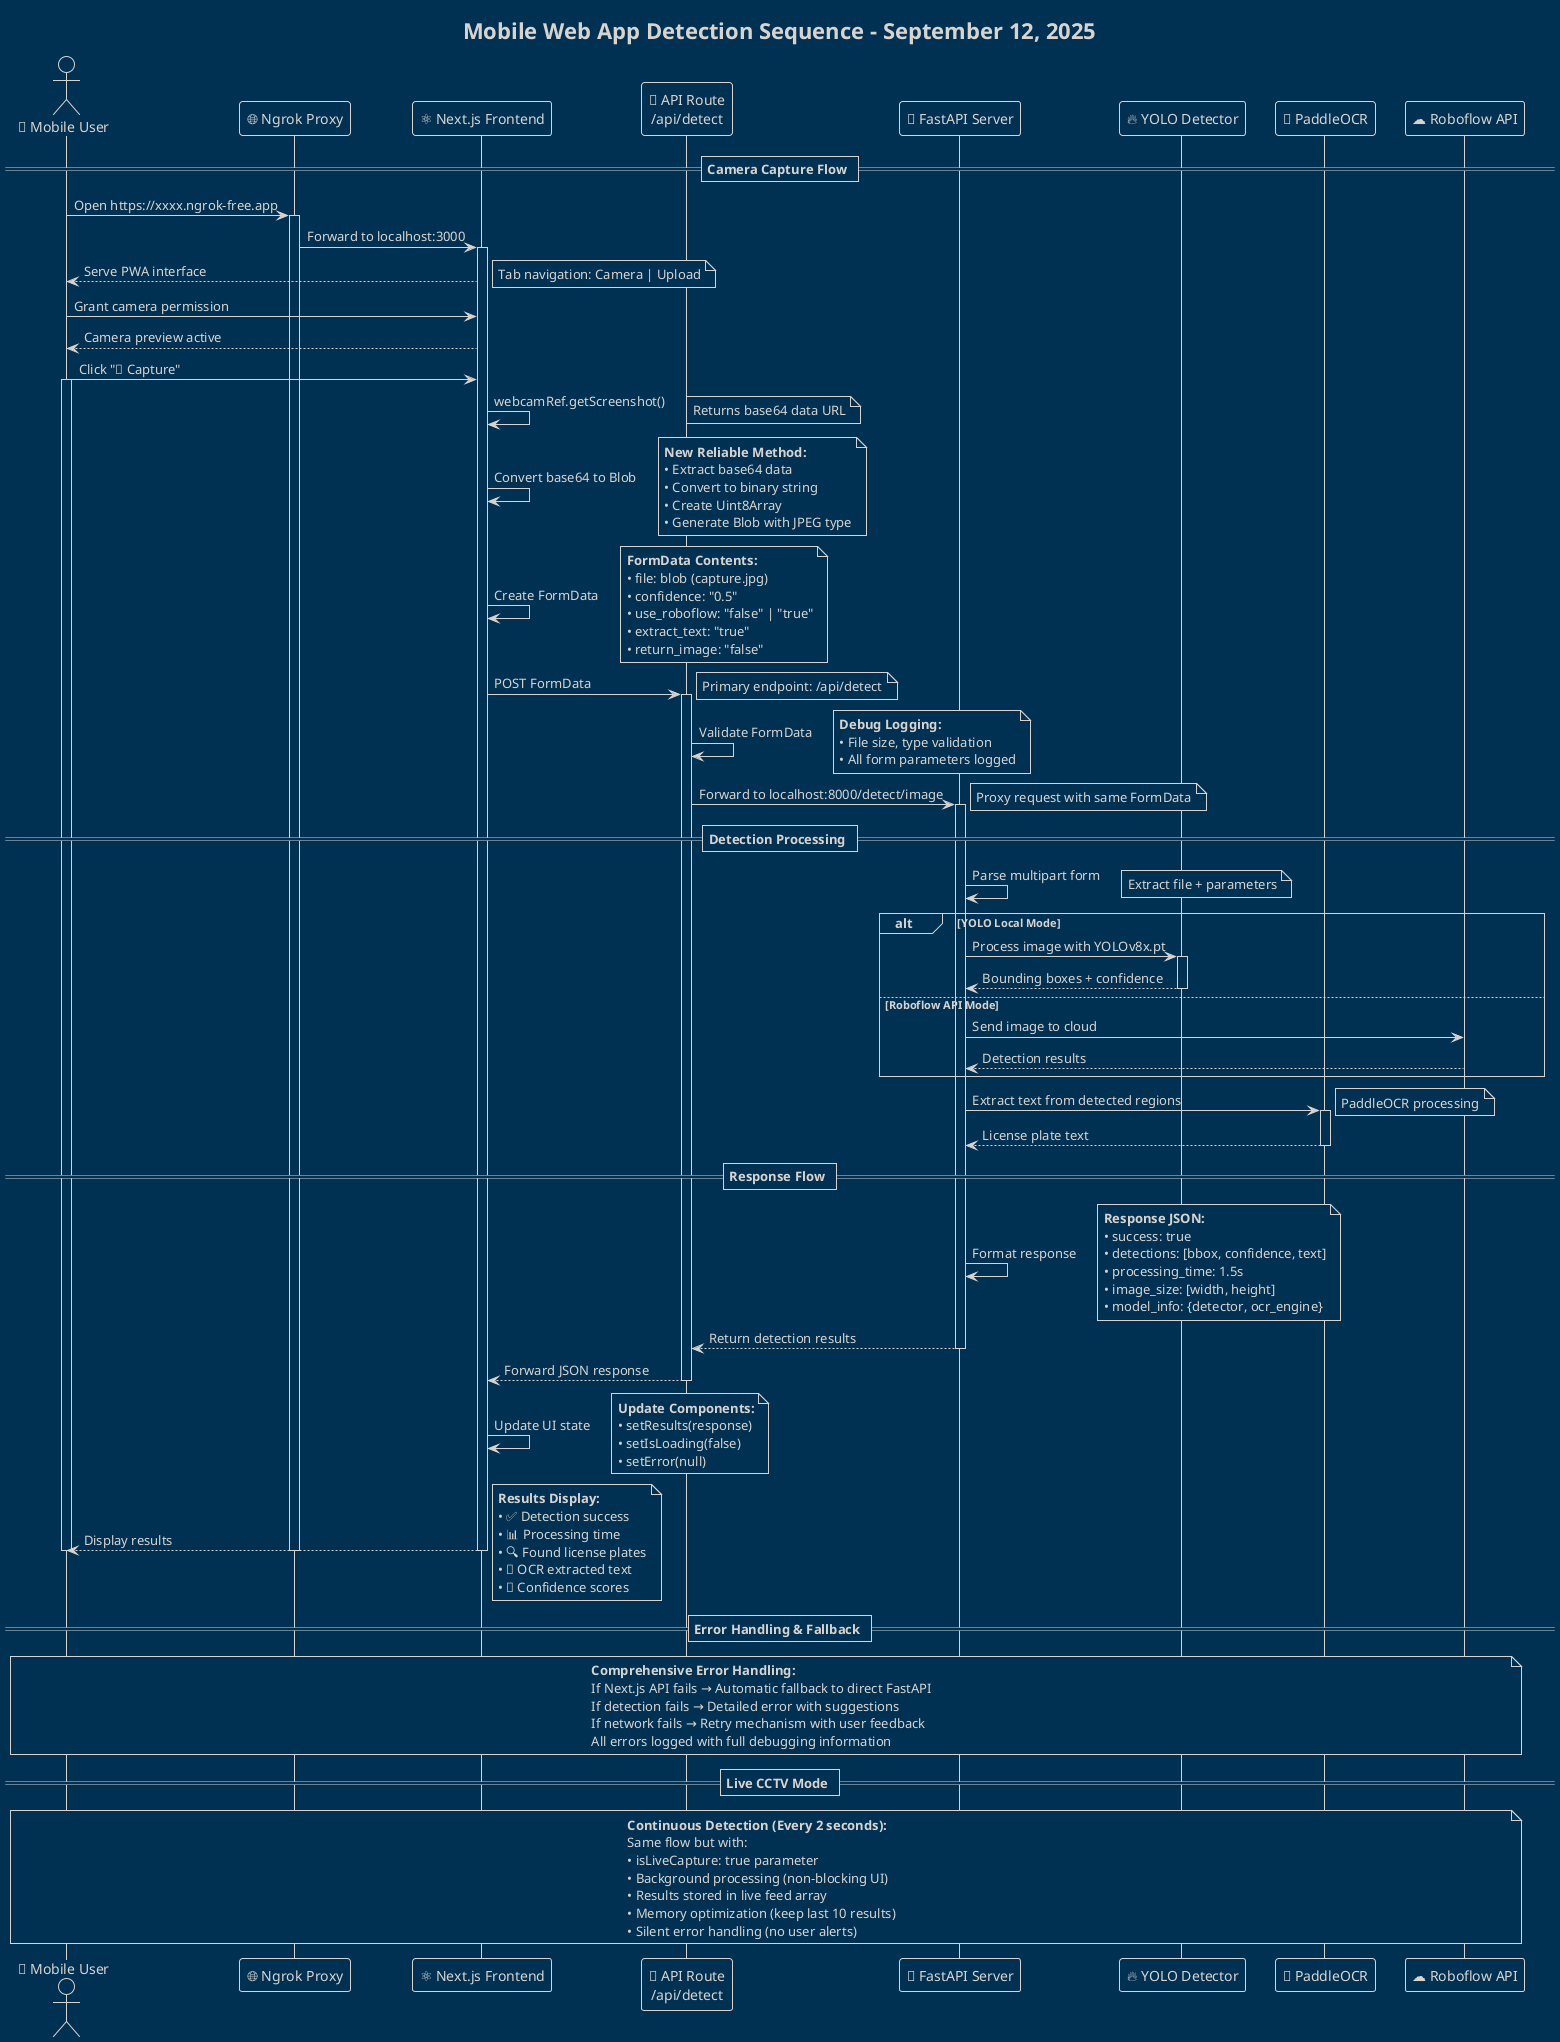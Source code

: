 @startuml Mobile License Plate Detection Flow v3
!theme blueprint
title Mobile Web App Detection Sequence - September 12, 2025

actor "📱 Mobile User" as user
participant "🌐 Ngrok Proxy" as ngrok
participant "⚛️ Next.js Frontend" as nextjs
participant "🔌 API Route\n/api/detect" as api_route
participant "🚀 FastAPI Server" as fastapi
participant "🔥 YOLO Detector" as yolo
participant "📝 PaddleOCR" as ocr

== Camera Capture Flow ==

user -> ngrok : Open https://xxxx.ngrok-free.app
activate ngrok
ngrok -> nextjs : Forward to localhost:3000
activate nextjs

nextjs --> user : Serve PWA interface
note right : Tab navigation: Camera | Upload

user -> nextjs : Grant camera permission
nextjs --> user : Camera preview active

user -> nextjs : Click "📸 Capture"
activate user

nextjs -> nextjs : webcamRef.getScreenshot()
note right : Returns base64 data URL

nextjs -> nextjs : Convert base64 to Blob
note right
  **New Reliable Method:**
  • Extract base64 data
  • Convert to binary string
  • Create Uint8Array  
  • Generate Blob with JPEG type
end note

nextjs -> nextjs : Create FormData
note right
  **FormData Contents:**
  • file: blob (capture.jpg)
  • confidence: "0.5"
  • use_roboflow: "false" | "true"
  • extract_text: "true"
  • return_image: "false"
end note

nextjs -> api_route : POST FormData
activate api_route
note right : Primary endpoint: /api/detect

api_route -> api_route : Validate FormData
note right
  **Debug Logging:**
  • File size, type validation
  • All form parameters logged
end note

api_route -> fastapi : Forward to localhost:8000/detect/image
activate fastapi
note right : Proxy request with same FormData

== Detection Processing ==

fastapi -> fastapi : Parse multipart form
note right : Extract file + parameters

alt YOLO Local Mode
    fastapi -> yolo : Process image with YOLOv8x.pt
    activate yolo
    yolo --> fastapi : Bounding boxes + confidence
    deactivate yolo
else Roboflow API Mode
    fastapi -> "☁️ Roboflow API" : Send image to cloud
    "☁️ Roboflow API" --> fastapi : Detection results
end

fastapi -> ocr : Extract text from detected regions
activate ocr
note right : PaddleOCR processing
ocr --> fastapi : License plate text
deactivate ocr

== Response Flow ==

fastapi -> fastapi : Format response
note right
  **Response JSON:**
  • success: true
  • detections: [bbox, confidence, text]
  • processing_time: 1.5s
  • image_size: [width, height]
  • model_info: {detector, ocr_engine}
end note

fastapi --> api_route : Return detection results
deactivate fastapi

api_route --> nextjs : Forward JSON response
deactivate api_route

nextjs -> nextjs : Update UI state
note right
  **Update Components:**
  • setResults(response)
  • setIsLoading(false)  
  • setError(null)
end note

nextjs --> user : Display results
deactivate user
note right
  **Results Display:**
  • ✅ Detection success
  • 📊 Processing time
  • 🔍 Found license plates
  • 📝 OCR extracted text
  • 📏 Confidence scores
end note

deactivate nextjs
deactivate ngrok

== Error Handling & Fallback ==

note across
  **Comprehensive Error Handling:**
  If Next.js API fails → Automatic fallback to direct FastAPI
  If detection fails → Detailed error with suggestions  
  If network fails → Retry mechanism with user feedback
  All errors logged with full debugging information
end note

== Live CCTV Mode ==

note across
  **Continuous Detection (Every 2 seconds):**
  Same flow but with:
  • isLiveCapture: true parameter
  • Background processing (non-blocking UI)
  • Results stored in live feed array
  • Memory optimization (keep last 10 results)
  • Silent error handling (no user alerts)
end note

@enduml